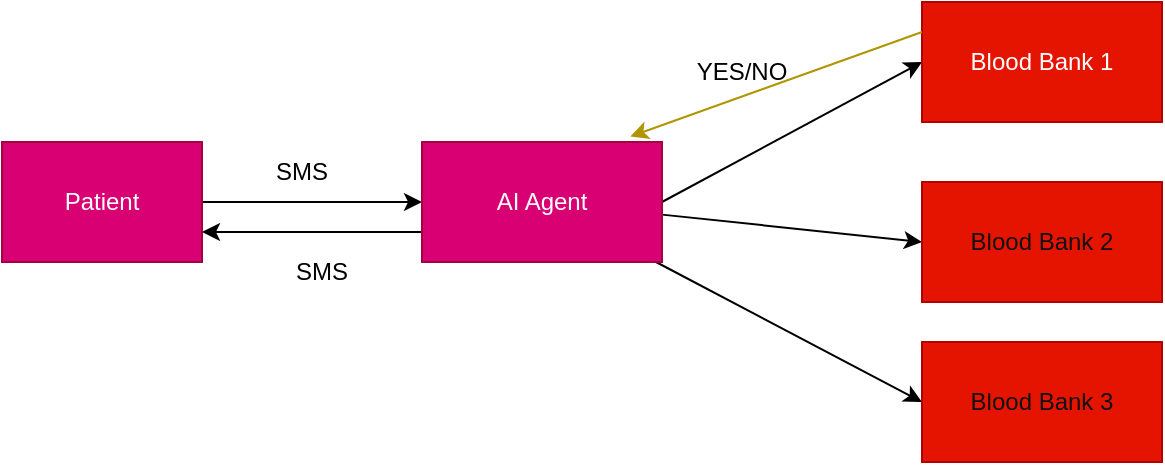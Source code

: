 <mxfile>
    <diagram id="pr4LTdscHN0iAlSJU5qR" name="Page-1">
        <mxGraphModel dx="678" dy="424" grid="1" gridSize="10" guides="1" tooltips="1" connect="1" arrows="1" fold="1" page="1" pageScale="1" pageWidth="1600" pageHeight="1200" math="0" shadow="0">
            <root>
                <mxCell id="0"/>
                <mxCell id="1" parent="0"/>
                <mxCell id="9" style="edgeStyle=none;html=1;entryX=0;entryY=0.5;entryDx=0;entryDy=0;" edge="1" parent="1" source="3" target="5">
                    <mxGeometry relative="1" as="geometry"/>
                </mxCell>
                <mxCell id="3" value="Patient" style="whiteSpace=wrap;html=1;fillColor=#d80073;fontColor=#ffffff;strokeColor=#A50040;" vertex="1" parent="1">
                    <mxGeometry x="120" y="110" width="100" height="60" as="geometry"/>
                </mxCell>
                <mxCell id="10" style="edgeStyle=none;html=1;exitX=1;exitY=0.5;exitDx=0;exitDy=0;entryX=0;entryY=0.5;entryDx=0;entryDy=0;" edge="1" parent="1" source="5" target="6">
                    <mxGeometry relative="1" as="geometry"/>
                </mxCell>
                <mxCell id="11" style="edgeStyle=none;html=1;entryX=0;entryY=0.5;entryDx=0;entryDy=0;" edge="1" parent="1" source="5" target="7">
                    <mxGeometry relative="1" as="geometry"/>
                </mxCell>
                <mxCell id="12" style="edgeStyle=none;html=1;entryX=0;entryY=0.5;entryDx=0;entryDy=0;" edge="1" parent="1" source="5" target="8">
                    <mxGeometry relative="1" as="geometry"/>
                </mxCell>
                <mxCell id="13" style="edgeStyle=none;html=1;entryX=1;entryY=0.75;entryDx=0;entryDy=0;exitX=0;exitY=0.75;exitDx=0;exitDy=0;" edge="1" parent="1" source="5" target="3">
                    <mxGeometry relative="1" as="geometry"/>
                </mxCell>
                <mxCell id="5" value="AI Agent" style="whiteSpace=wrap;html=1;fillColor=#d80073;fontColor=#ffffff;strokeColor=#A50040;" vertex="1" parent="1">
                    <mxGeometry x="330" y="110" width="120" height="60" as="geometry"/>
                </mxCell>
                <mxCell id="6" value="Blood Bank 1" style="whiteSpace=wrap;html=1;fillColor=#e51400;fontColor=#ffffff;strokeColor=#B20000;" vertex="1" parent="1">
                    <mxGeometry x="580" y="40" width="120" height="60" as="geometry"/>
                </mxCell>
                <mxCell id="7" value="&lt;span&gt;&lt;font style=&quot;color: light-dark(rgb(18, 18, 18), rgb(0, 0, 0));&quot;&gt;Blood Bank 2&lt;/font&gt;&lt;/span&gt;" style="whiteSpace=wrap;html=1;fillColor=#e51400;fontColor=#ffffff;strokeColor=#B20000;" vertex="1" parent="1">
                    <mxGeometry x="580" y="130" width="120" height="60" as="geometry"/>
                </mxCell>
                <mxCell id="8" value="&lt;span&gt;&lt;font style=&quot;color: light-dark(rgb(18, 18, 18), rgb(0, 0, 0));&quot;&gt;Blood Bank 3&lt;/font&gt;&lt;/span&gt;" style="whiteSpace=wrap;html=1;fillColor=#e51400;fontColor=#ffffff;strokeColor=#B20000;" vertex="1" parent="1">
                    <mxGeometry x="580" y="210" width="120" height="60" as="geometry"/>
                </mxCell>
                <mxCell id="14" value="SMS" style="text;strokeColor=none;align=center;fillColor=none;html=1;verticalAlign=middle;whiteSpace=wrap;rounded=0;" vertex="1" parent="1">
                    <mxGeometry x="250" y="160" width="60" height="30" as="geometry"/>
                </mxCell>
                <mxCell id="16" value="SMS" style="text;strokeColor=none;align=center;fillColor=none;html=1;verticalAlign=middle;whiteSpace=wrap;rounded=0;" vertex="1" parent="1">
                    <mxGeometry x="240" y="110" width="60" height="30" as="geometry"/>
                </mxCell>
                <mxCell id="17" style="edgeStyle=none;html=1;entryX=0.868;entryY=-0.046;entryDx=0;entryDy=0;entryPerimeter=0;exitX=0;exitY=0.25;exitDx=0;exitDy=0;fillColor=#e3c800;strokeColor=#B09500;" edge="1" parent="1" source="6" target="5">
                    <mxGeometry relative="1" as="geometry"/>
                </mxCell>
                <mxCell id="18" value="YES/NO" style="text;strokeColor=none;align=center;fillColor=none;html=1;verticalAlign=middle;whiteSpace=wrap;rounded=0;" vertex="1" parent="1">
                    <mxGeometry x="460" y="60" width="60" height="30" as="geometry"/>
                </mxCell>
            </root>
        </mxGraphModel>
    </diagram>
</mxfile>